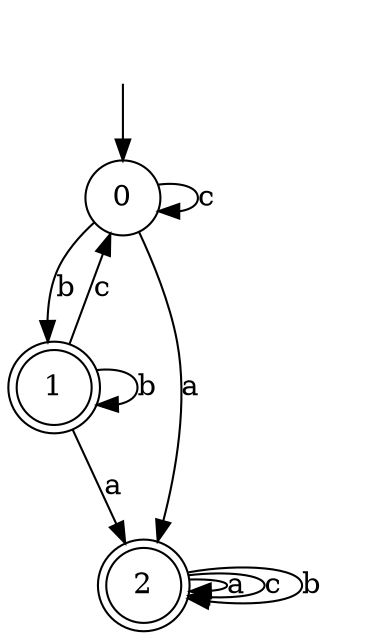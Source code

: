 digraph g {
__start [label=""shape=none]
	0[shape="circle" label="0"]
	1[shape="doublecircle" label="1"]
	2[shape="doublecircle" label="2"]
__start -> 0
	0->2 [label="a"]
	0->0 [label="c"]
	0->1 [label="b"]
	1->2 [label="a"]
	1->0 [label="c"]
	1->1 [label="b"]
	2->2 [label="a"]
	2->2 [label="c"]
	2->2 [label="b"]
}
